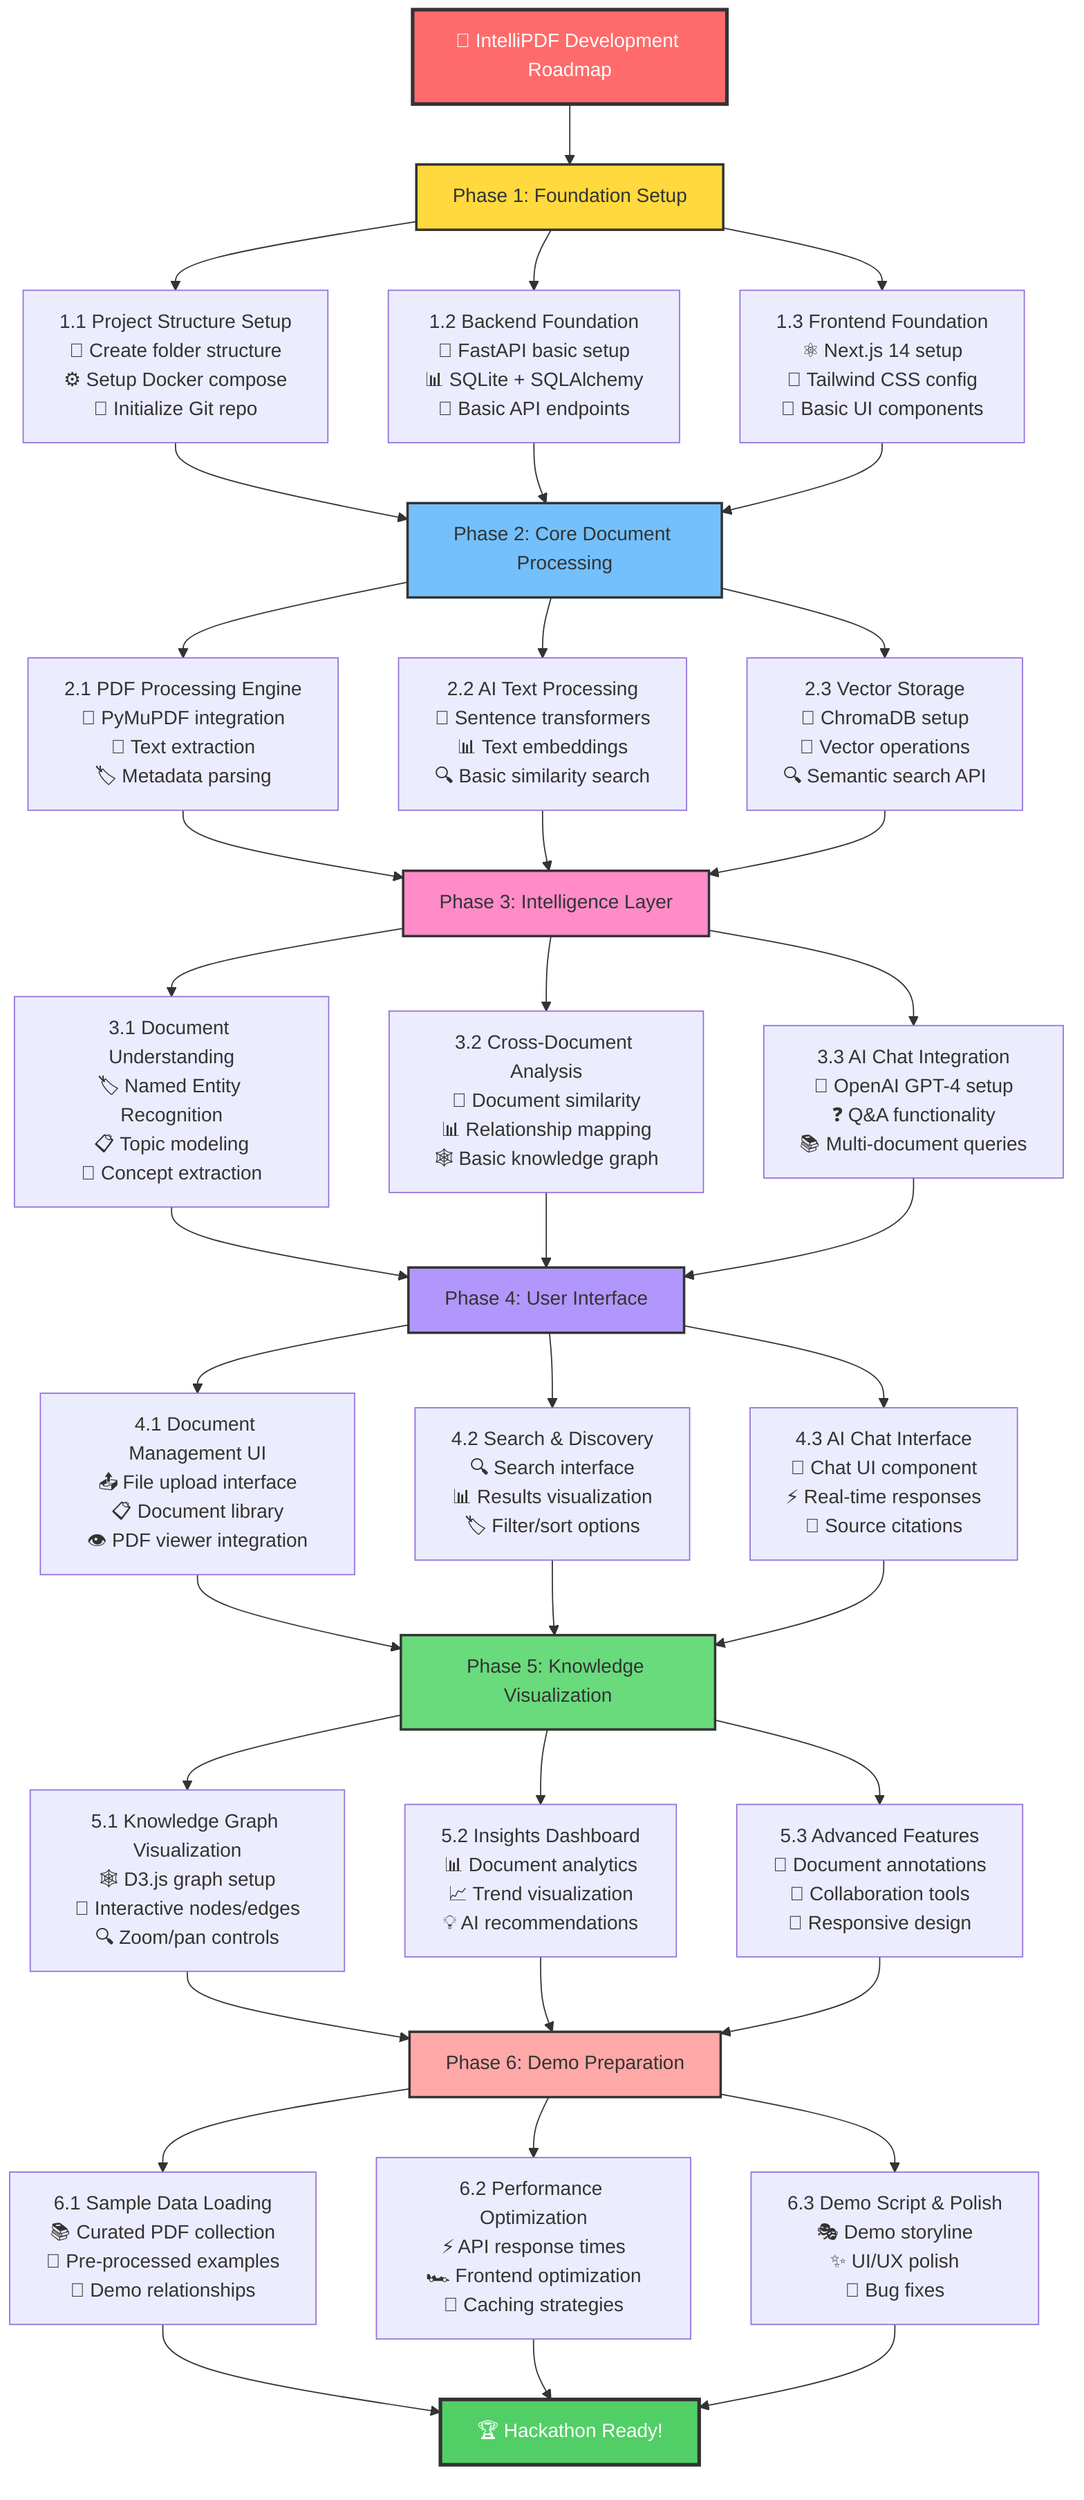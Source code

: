 graph TD
    A[🚀 IntelliPDF Development Roadmap] --> B[Phase 1: Foundation Setup]
    
    B --> B1[1.1 Project Structure Setup<br/>📁 Create folder structure<br/>⚙️ Setup Docker compose<br/>📝 Initialize Git repo]
    B --> B2[1.2 Backend Foundation<br/>🐍 FastAPI basic setup<br/>📊 SQLite + SQLAlchemy<br/>🔧 Basic API endpoints]
    B --> B3[1.3 Frontend Foundation<br/>⚛️ Next.js 14 setup<br/>🎨 Tailwind CSS config<br/>📱 Basic UI components]
    
    B1 --> C[Phase 2: Core Document Processing]
    B2 --> C
    B3 --> C
    
    C --> C1[2.1 PDF Processing Engine<br/>📄 PyMuPDF integration<br/>📝 Text extraction<br/>🏷️ Metadata parsing]
    C --> C2[2.2 AI Text Processing<br/>🧠 Sentence transformers<br/>📊 Text embeddings<br/>🔍 Basic similarity search]
    C --> C3[2.3 Vector Storage<br/>💾 ChromaDB setup<br/>🔢 Vector operations<br/>🔍 Semantic search API]
    
    C1 --> D[Phase 3: Intelligence Layer]
    C2 --> D
    C3 --> D
    
    D --> D1[3.1 Document Understanding<br/>🏷️ Named Entity Recognition<br/>📋 Topic modeling<br/>🔗 Concept extraction]
    D --> D2[3.2 Cross-Document Analysis<br/>🔗 Document similarity<br/>📊 Relationship mapping<br/>🕸️ Basic knowledge graph]
    D --> D3[3.3 AI Chat Integration<br/>💬 OpenAI GPT-4 setup<br/>❓ Q&A functionality<br/>📚 Multi-document queries]
    
    D1 --> E[Phase 4: User Interface]
    D2 --> E
    D3 --> E
    
    E --> E1[4.1 Document Management UI<br/>📤 File upload interface<br/>📋 Document library<br/>👁️ PDF viewer integration]
    E --> E2[4.2 Search & Discovery<br/>🔍 Search interface<br/>📊 Results visualization<br/>🏷️ Filter/sort options]
    E --> E3[4.3 AI Chat Interface<br/>💬 Chat UI component<br/>⚡ Real-time responses<br/>📄 Source citations]
    
    E1 --> F[Phase 5: Knowledge Visualization]
    E2 --> F
    E3 --> F
    
    F --> F1[5.1 Knowledge Graph Visualization<br/>🕸️ D3.js graph setup<br/>🎯 Interactive nodes/edges<br/>🔍 Zoom/pan controls]
    F --> F2[5.2 Insights Dashboard<br/>📊 Document analytics<br/>📈 Trend visualization<br/>💡 AI recommendations]
    F --> F3[5.3 Advanced Features<br/>🎨 Document annotations<br/>🤝 Collaboration tools<br/>📱 Responsive design]
    
    F1 --> G[Phase 6: Demo Preparation]
    F2 --> G
    F3 --> G
    
    G --> G1[6.1 Sample Data Loading<br/>📚 Curated PDF collection<br/>🧪 Pre-processed examples<br/>🔗 Demo relationships]
    G --> G2[6.2 Performance Optimization<br/>⚡ API response times<br/>🏎️ Frontend optimization<br/>💾 Caching strategies]
    G --> G3[6.3 Demo Script & Polish<br/>🎭 Demo storyline<br/>✨ UI/UX polish<br/>🐛 Bug fixes]
    
    G1 --> H[🏆 Hackathon Ready!]
    G2 --> H
    G3 --> H
    
    style A fill:#ff6b6b,stroke:#333,stroke-width:3px,color:#fff
    style H fill:#51cf66,stroke:#333,stroke-width:3px,color:#fff
    style B fill:#ffd93d,stroke:#333,stroke-width:2px
    style C fill:#74c0fc,stroke:#333,stroke-width:2px
    style D fill:#ff8cc8,stroke:#333,stroke-width:2px
    style E fill:#b197fc,stroke:#333,stroke-width:2px
    style F fill:#69db7c,stroke:#333,stroke-width:2px
    style G fill:#ffa8a8,stroke:#333,stroke-width:2px